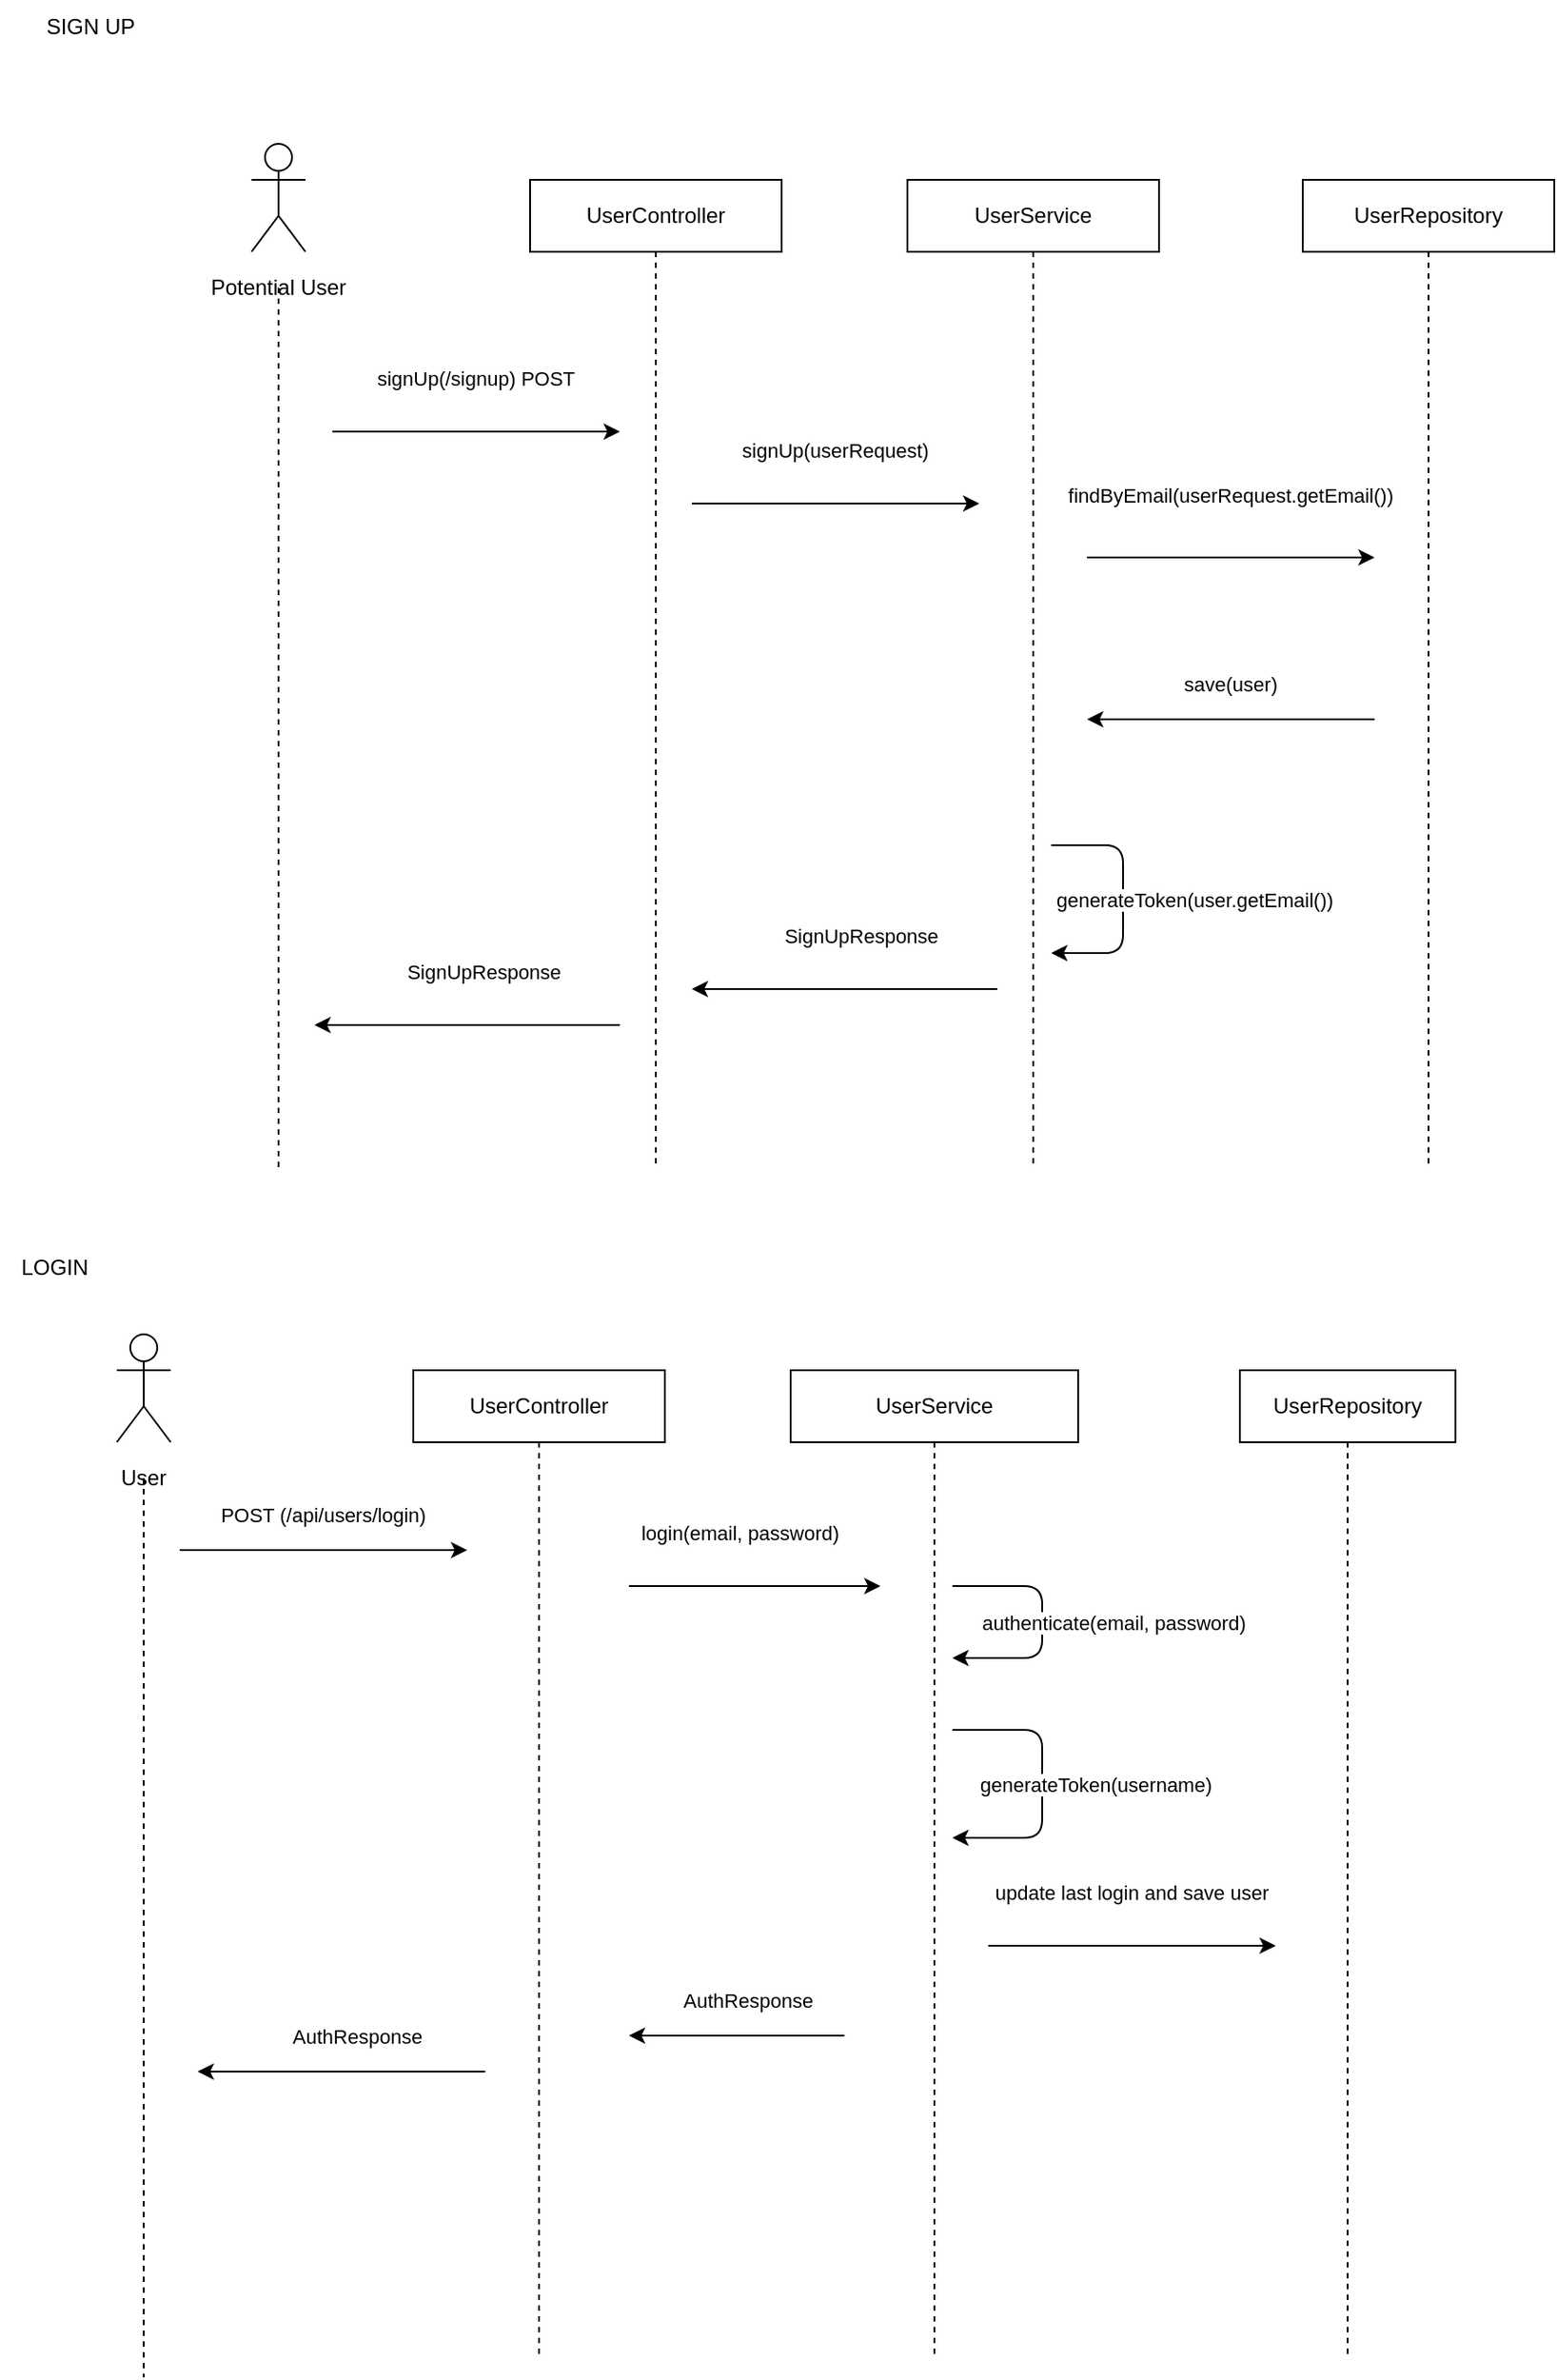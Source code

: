 <mxfile version="22.1.5" type="device">
  <diagram name="Signup Process (Extended)" id="your-diagram-id">
    <mxGraphModel dx="1426" dy="751" grid="1" gridSize="10" guides="1" tooltips="1" connect="1" arrows="1" fold="1" page="1" pageScale="1" pageWidth="827" pageHeight="1169" math="0" shadow="0">
      <root>
        <mxCell id="0" />
        <mxCell id="1" parent="0" />
        <mxCell id="lifeline1" value="Potential User" style="shape=umlLifeline;perimeter=rectanglePerimeter;whiteSpace=wrap;html=1;size=0;" parent="1" vertex="1" connectable="0">
          <mxGeometry x="120" y="370" width="140" height="490" as="geometry" />
        </mxCell>
        <mxCell id="lifeline2" value="UserService" style="shape=umlLifeline;perimeter=rectanglePerimeter;whiteSpace=wrap;html=1;" parent="1" vertex="1" connectable="0">
          <mxGeometry x="540" y="310" width="140" height="550" as="geometry" />
        </mxCell>
        <mxCell id="lifeline3" value="UserRepository" style="shape=umlLifeline;perimeter=rectanglePerimeter;whiteSpace=wrap;html=1;" parent="1" vertex="1" connectable="0">
          <mxGeometry x="760" y="310" width="140" height="550" as="geometry" />
        </mxCell>
        <mxCell id="message1" value="signUp(userRequest)" parent="1" edge="1">
          <mxGeometry y="30" relative="1" as="geometry">
            <mxPoint x="420" y="490" as="sourcePoint" />
            <mxPoint x="580" y="490" as="targetPoint" />
            <mxPoint as="offset" />
          </mxGeometry>
        </mxCell>
        <mxCell id="message2" value="findByEmail(userRequest.getEmail())" parent="1" edge="1">
          <mxGeometry y="35" relative="1" as="geometry">
            <mxPoint x="640" y="520" as="sourcePoint" />
            <mxPoint x="800" y="520" as="targetPoint" />
            <mxPoint as="offset" />
          </mxGeometry>
        </mxCell>
        <mxCell id="message3" value="save(user)" parent="1" edge="1">
          <mxGeometry y="-20" relative="1" as="geometry">
            <mxPoint x="800" y="610" as="sourcePoint" />
            <mxPoint x="640" y="610" as="targetPoint" />
            <mxPoint as="offset" />
          </mxGeometry>
        </mxCell>
        <mxCell id="message4" value="generateToken(user.getEmail())" parent="1" edge="1">
          <mxGeometry y="40" relative="1" as="geometry">
            <mxPoint x="620" y="680" as="sourcePoint" />
            <mxPoint x="620" y="740" as="targetPoint" />
            <Array as="points">
              <mxPoint x="660" y="680" />
              <mxPoint x="660" y="740" />
            </Array>
            <mxPoint as="offset" />
          </mxGeometry>
        </mxCell>
        <mxCell id="message5" value="SignUpResponse" parent="1" edge="1">
          <mxGeometry x="-0.111" y="-30" relative="1" as="geometry">
            <mxPoint x="380" y="780" as="sourcePoint" />
            <mxPoint x="210" y="780" as="targetPoint" />
            <mxPoint as="offset" />
          </mxGeometry>
        </mxCell>
        <mxCell id="Vj1QfE1wNHo8hOhHOwFm-1" value="UserController" style="shape=umlLifeline;perimeter=rectanglePerimeter;whiteSpace=wrap;html=1;" parent="1" vertex="1" connectable="0">
          <mxGeometry x="330" y="310" width="140" height="550" as="geometry" />
        </mxCell>
        <mxCell id="Vj1QfE1wNHo8hOhHOwFm-2" value="" style="shape=umlActor;verticalLabelPosition=bottom;verticalAlign=top;html=1;outlineConnect=0;" parent="1" vertex="1">
          <mxGeometry x="175" y="290" width="30" height="60" as="geometry" />
        </mxCell>
        <mxCell id="Vj1QfE1wNHo8hOhHOwFm-4" value="signUp(/signup) POST" parent="1" edge="1">
          <mxGeometry y="30" relative="1" as="geometry">
            <mxPoint x="220" y="450" as="sourcePoint" />
            <mxPoint x="380" y="450" as="targetPoint" />
            <mxPoint as="offset" />
          </mxGeometry>
        </mxCell>
        <mxCell id="Vj1QfE1wNHo8hOhHOwFm-5" value="SIGN UP" style="text;html=1;align=center;verticalAlign=middle;resizable=0;points=[];autosize=1;strokeColor=none;fillColor=none;" parent="1" vertex="1">
          <mxGeometry x="50" y="210" width="70" height="30" as="geometry" />
        </mxCell>
        <mxCell id="Vj1QfE1wNHo8hOhHOwFm-6" value="User&lt;br&gt;" style="shape=umlLifeline;perimeter=rectanglePerimeter;whiteSpace=wrap;html=1;size=0;" parent="1" vertex="1" connectable="0">
          <mxGeometry x="45" y="1032" width="140" height="500" as="geometry" />
        </mxCell>
        <mxCell id="Vj1QfE1wNHo8hOhHOwFm-7" value="UserController" style="shape=umlLifeline;perimeter=rectanglePerimeter;whiteSpace=wrap;html=1;" parent="1" vertex="1" connectable="0">
          <mxGeometry x="265" y="972" width="140" height="550" as="geometry" />
        </mxCell>
        <mxCell id="Vj1QfE1wNHo8hOhHOwFm-8" value="UserService" style="shape=umlLifeline;perimeter=rectanglePerimeter;whiteSpace=wrap;html=1;" parent="1" vertex="1" connectable="0">
          <mxGeometry x="475" y="972" width="160" height="550" as="geometry" />
        </mxCell>
        <mxCell id="Vj1QfE1wNHo8hOhHOwFm-9" value="UserRepository" style="shape=umlLifeline;perimeter=rectanglePerimeter;whiteSpace=wrap;html=1;" parent="1" vertex="1" connectable="0">
          <mxGeometry x="725" y="972" width="120" height="550" as="geometry" />
        </mxCell>
        <mxCell id="Vj1QfE1wNHo8hOhHOwFm-10" value="POST (/api/users/login)" parent="1" edge="1">
          <mxGeometry y="20" relative="1" as="geometry">
            <mxPoint x="135" y="1072" as="sourcePoint" />
            <mxPoint x="295" y="1072" as="targetPoint" />
            <mxPoint as="offset" />
          </mxGeometry>
        </mxCell>
        <mxCell id="Vj1QfE1wNHo8hOhHOwFm-11" value="authenticate(email, password)" parent="1" edge="1">
          <mxGeometry y="40" relative="1" as="geometry">
            <mxPoint x="565" y="1092" as="sourcePoint" />
            <mxPoint x="565" y="1132" as="targetPoint" />
            <Array as="points">
              <mxPoint x="615" y="1092" />
              <mxPoint x="615" y="1132" />
            </Array>
            <mxPoint as="offset" />
          </mxGeometry>
        </mxCell>
        <mxCell id="Vj1QfE1wNHo8hOhHOwFm-12" value="generateToken(username)" parent="1" edge="1">
          <mxGeometry y="30" relative="1" as="geometry">
            <mxPoint x="565" y="1172" as="sourcePoint" />
            <mxPoint x="565" y="1232" as="targetPoint" />
            <Array as="points">
              <mxPoint x="615" y="1172" />
              <mxPoint x="615" y="1232" />
            </Array>
            <mxPoint as="offset" />
          </mxGeometry>
        </mxCell>
        <mxCell id="Vj1QfE1wNHo8hOhHOwFm-13" value="update last login and save user" parent="1" edge="1">
          <mxGeometry y="30" relative="1" as="geometry">
            <mxPoint x="585" y="1292" as="sourcePoint" />
            <mxPoint x="745" y="1292" as="targetPoint" />
            <mxPoint as="offset" />
          </mxGeometry>
        </mxCell>
        <mxCell id="Vj1QfE1wNHo8hOhHOwFm-14" value="AuthResponse" parent="1" edge="1">
          <mxGeometry x="-0.111" y="-20" relative="1" as="geometry">
            <mxPoint x="505" y="1342" as="sourcePoint" />
            <mxPoint x="385" y="1342" as="targetPoint" />
            <mxPoint as="offset" />
          </mxGeometry>
        </mxCell>
        <mxCell id="Vj1QfE1wNHo8hOhHOwFm-15" value="" style="shape=umlActor;verticalLabelPosition=bottom;verticalAlign=top;html=1;outlineConnect=0;" parent="1" vertex="1">
          <mxGeometry x="100" y="952" width="30" height="60" as="geometry" />
        </mxCell>
        <mxCell id="Vj1QfE1wNHo8hOhHOwFm-16" value="login(email, password)" parent="1" edge="1">
          <mxGeometry x="-0.111" y="30" relative="1" as="geometry">
            <mxPoint x="385" y="1092" as="sourcePoint" />
            <mxPoint x="525" y="1092" as="targetPoint" />
            <Array as="points" />
            <mxPoint as="offset" />
          </mxGeometry>
        </mxCell>
        <mxCell id="Vj1QfE1wNHo8hOhHOwFm-17" value="AuthResponse" parent="1" edge="1">
          <mxGeometry x="-0.111" y="-20" relative="1" as="geometry">
            <mxPoint x="305" y="1362" as="sourcePoint" />
            <mxPoint x="145" y="1362" as="targetPoint" />
            <mxPoint as="offset" />
          </mxGeometry>
        </mxCell>
        <mxCell id="Vj1QfE1wNHo8hOhHOwFm-18" value="LOGIN" style="text;html=1;align=center;verticalAlign=middle;resizable=0;points=[];autosize=1;strokeColor=none;fillColor=none;" parent="1" vertex="1">
          <mxGeometry x="35" y="900" width="60" height="30" as="geometry" />
        </mxCell>
        <mxCell id="Vj1QfE1wNHo8hOhHOwFm-19" value="SignUpResponse" parent="1" edge="1">
          <mxGeometry x="-0.111" y="-30" relative="1" as="geometry">
            <mxPoint x="590" y="760" as="sourcePoint" />
            <mxPoint x="420" y="760" as="targetPoint" />
            <mxPoint as="offset" />
          </mxGeometry>
        </mxCell>
      </root>
    </mxGraphModel>
  </diagram>
</mxfile>
